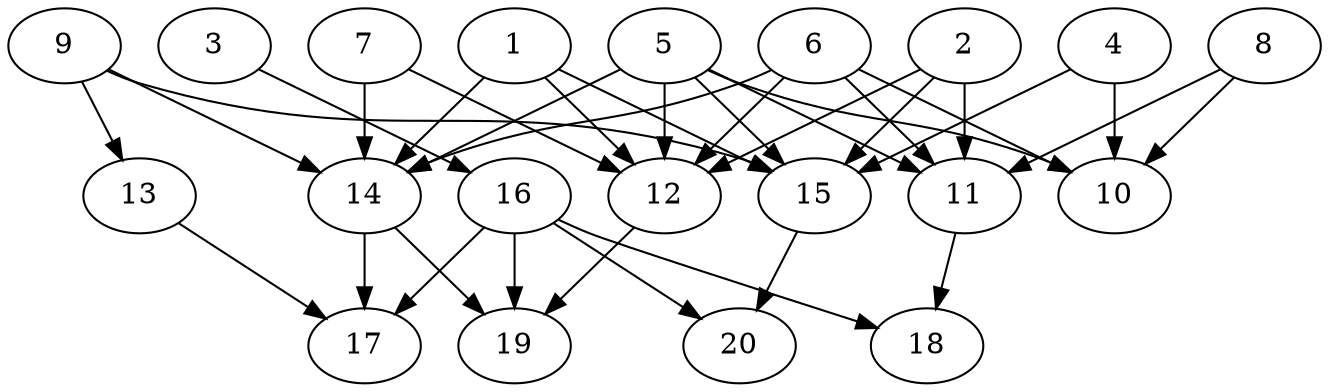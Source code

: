 // DAG automatically generated by daggen at Wed Jul 24 21:21:54 2019
// ./daggen --dot -n 20 --ccr 0.3 --fat 0.8 --regular 0.5 --density 0.6 --mindata 5242880 --maxdata 52428800 
digraph G {
  1 [size="76673707", alpha="0.00", expect_size="23002112"] 
  1 -> 12 [size ="23002112"]
  1 -> 14 [size ="23002112"]
  1 -> 15 [size ="23002112"]
  2 [size="84817920", alpha="0.19", expect_size="25445376"] 
  2 -> 11 [size ="25445376"]
  2 -> 12 [size ="25445376"]
  2 -> 15 [size ="25445376"]
  3 [size="153296213", alpha="0.03", expect_size="45988864"] 
  3 -> 16 [size ="45988864"]
  4 [size="173124267", alpha="0.12", expect_size="51937280"] 
  4 -> 10 [size ="51937280"]
  4 -> 15 [size ="51937280"]
  5 [size="69522773", alpha="0.06", expect_size="20856832"] 
  5 -> 10 [size ="20856832"]
  5 -> 11 [size ="20856832"]
  5 -> 12 [size ="20856832"]
  5 -> 14 [size ="20856832"]
  5 -> 15 [size ="20856832"]
  6 [size="81353387", alpha="0.01", expect_size="24406016"] 
  6 -> 10 [size ="24406016"]
  6 -> 11 [size ="24406016"]
  6 -> 12 [size ="24406016"]
  6 -> 14 [size ="24406016"]
  7 [size="61777920", alpha="0.17", expect_size="18533376"] 
  7 -> 12 [size ="18533376"]
  7 -> 14 [size ="18533376"]
  8 [size="165358933", alpha="0.03", expect_size="49607680"] 
  8 -> 10 [size ="49607680"]
  8 -> 11 [size ="49607680"]
  9 [size="146718720", alpha="0.14", expect_size="44015616"] 
  9 -> 13 [size ="44015616"]
  9 -> 14 [size ="44015616"]
  9 -> 15 [size ="44015616"]
  10 [size="126897493", alpha="0.00", expect_size="38069248"] 
  11 [size="98628267", alpha="0.10", expect_size="29588480"] 
  11 -> 18 [size ="29588480"]
  12 [size="100116480", alpha="0.00", expect_size="30034944"] 
  12 -> 19 [size ="30034944"]
  13 [size="89142613", alpha="0.11", expect_size="26742784"] 
  13 -> 17 [size ="26742784"]
  14 [size="115281920", alpha="0.03", expect_size="34584576"] 
  14 -> 17 [size ="34584576"]
  14 -> 19 [size ="34584576"]
  15 [size="55156053", alpha="0.06", expect_size="16546816"] 
  15 -> 20 [size ="16546816"]
  16 [size="100092587", alpha="0.07", expect_size="30027776"] 
  16 -> 17 [size ="30027776"]
  16 -> 18 [size ="30027776"]
  16 -> 19 [size ="30027776"]
  16 -> 20 [size ="30027776"]
  17 [size="104867840", alpha="0.13", expect_size="31460352"] 
  18 [size="80861867", alpha="0.10", expect_size="24258560"] 
  19 [size="107724800", alpha="0.02", expect_size="32317440"] 
  20 [size="62365013", alpha="0.03", expect_size="18709504"] 
}
